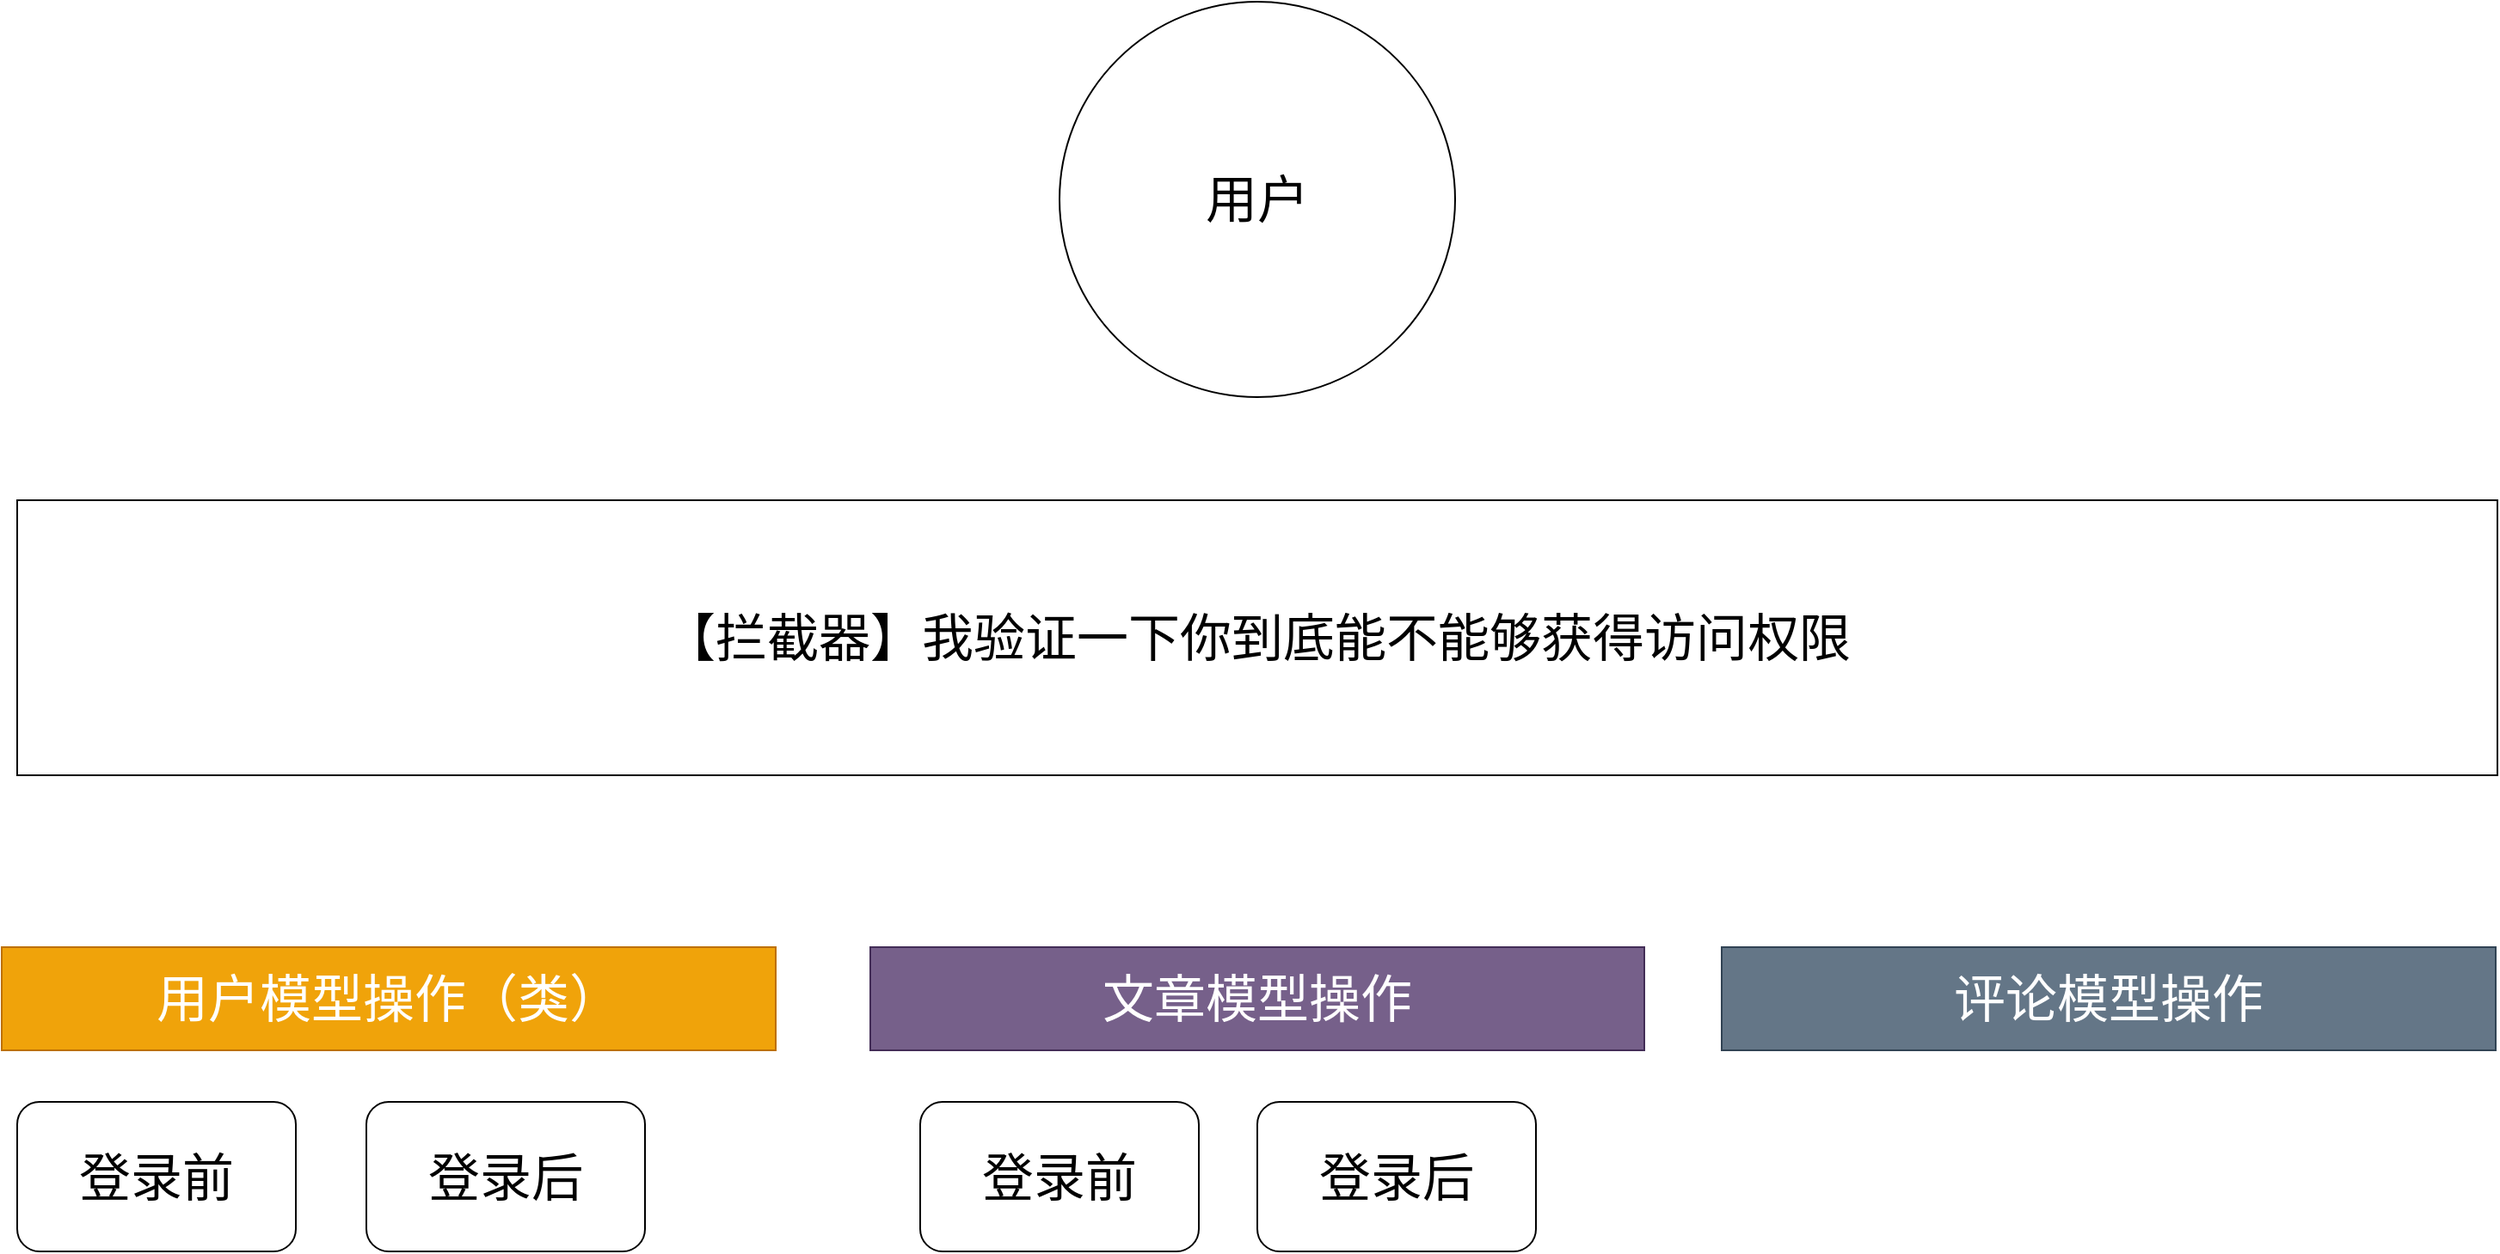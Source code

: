 <mxfile version="12.2.4" pages="1"><diagram id="_qFT0Tqx4_FgdY7diY5W" name="Page-1"><mxGraphModel dx="1745" dy="1491" grid="1" gridSize="10" guides="1" tooltips="1" connect="1" arrows="1" fold="1" page="1" pageScale="1" pageWidth="827" pageHeight="1169" math="0" shadow="0"><root><mxCell id="0"/><mxCell id="1" parent="0"/><mxCell id="2" value="&lt;font style=&quot;font-size: 30px&quot;&gt;用户模型操作（类）&lt;/font&gt;" style="rounded=0;whiteSpace=wrap;html=1;fillColor=#f0a30a;strokeColor=#BD7000;fontColor=#ffffff;" parent="1" vertex="1"><mxGeometry x="-2" y="340" width="450" height="60" as="geometry"/></mxCell><mxCell id="3" value="&lt;font style=&quot;font-size: 30px&quot;&gt;文章模型操作&lt;/font&gt;" style="rounded=0;whiteSpace=wrap;html=1;fillColor=#76608a;strokeColor=#432D57;fontColor=#ffffff;" parent="1" vertex="1"><mxGeometry x="503" y="340" width="450" height="60" as="geometry"/></mxCell><mxCell id="4" value="&lt;font style=&quot;font-size: 30px&quot;&gt;评论模型操作&lt;/font&gt;" style="rounded=0;whiteSpace=wrap;html=1;fillColor=#647687;strokeColor=#314354;fontColor=#ffffff;" parent="1" vertex="1"><mxGeometry x="998" y="340" width="450" height="60" as="geometry"/></mxCell><mxCell id="5" value="&lt;font style=&quot;font-size: 30px&quot;&gt;用户&lt;/font&gt;" style="ellipse;whiteSpace=wrap;html=1;aspect=fixed;" parent="1" vertex="1"><mxGeometry x="613" y="-210" width="230" height="230" as="geometry"/></mxCell><mxCell id="6" value="&lt;font style=&quot;font-size: 30px&quot;&gt;【拦截器】我验证一下你到底能不能够获得访问权限&lt;/font&gt;" style="rounded=0;whiteSpace=wrap;html=1;" parent="1" vertex="1"><mxGeometry x="7" y="80" width="1442" height="160" as="geometry"/></mxCell><mxCell id="8" value="&lt;font style=&quot;font-size: 30px&quot;&gt;登录前&lt;/font&gt;" style="rounded=1;whiteSpace=wrap;html=1;" parent="1" vertex="1"><mxGeometry x="7" y="430" width="162" height="87" as="geometry"/></mxCell><mxCell id="10" value="&lt;font style=&quot;font-size: 30px&quot;&gt;登录后&lt;/font&gt;" style="rounded=1;whiteSpace=wrap;html=1;" parent="1" vertex="1"><mxGeometry x="210" y="430" width="162" height="87" as="geometry"/></mxCell><mxCell id="11" value="&lt;font style=&quot;font-size: 30px&quot;&gt;登录前&lt;/font&gt;" style="rounded=1;whiteSpace=wrap;html=1;" parent="1" vertex="1"><mxGeometry x="532" y="430" width="162" height="87" as="geometry"/></mxCell><mxCell id="12" value="&lt;font style=&quot;font-size: 30px&quot;&gt;登录后&lt;/font&gt;" style="rounded=1;whiteSpace=wrap;html=1;" parent="1" vertex="1"><mxGeometry x="728" y="430" width="162" height="87" as="geometry"/></mxCell></root></mxGraphModel></diagram></mxfile>